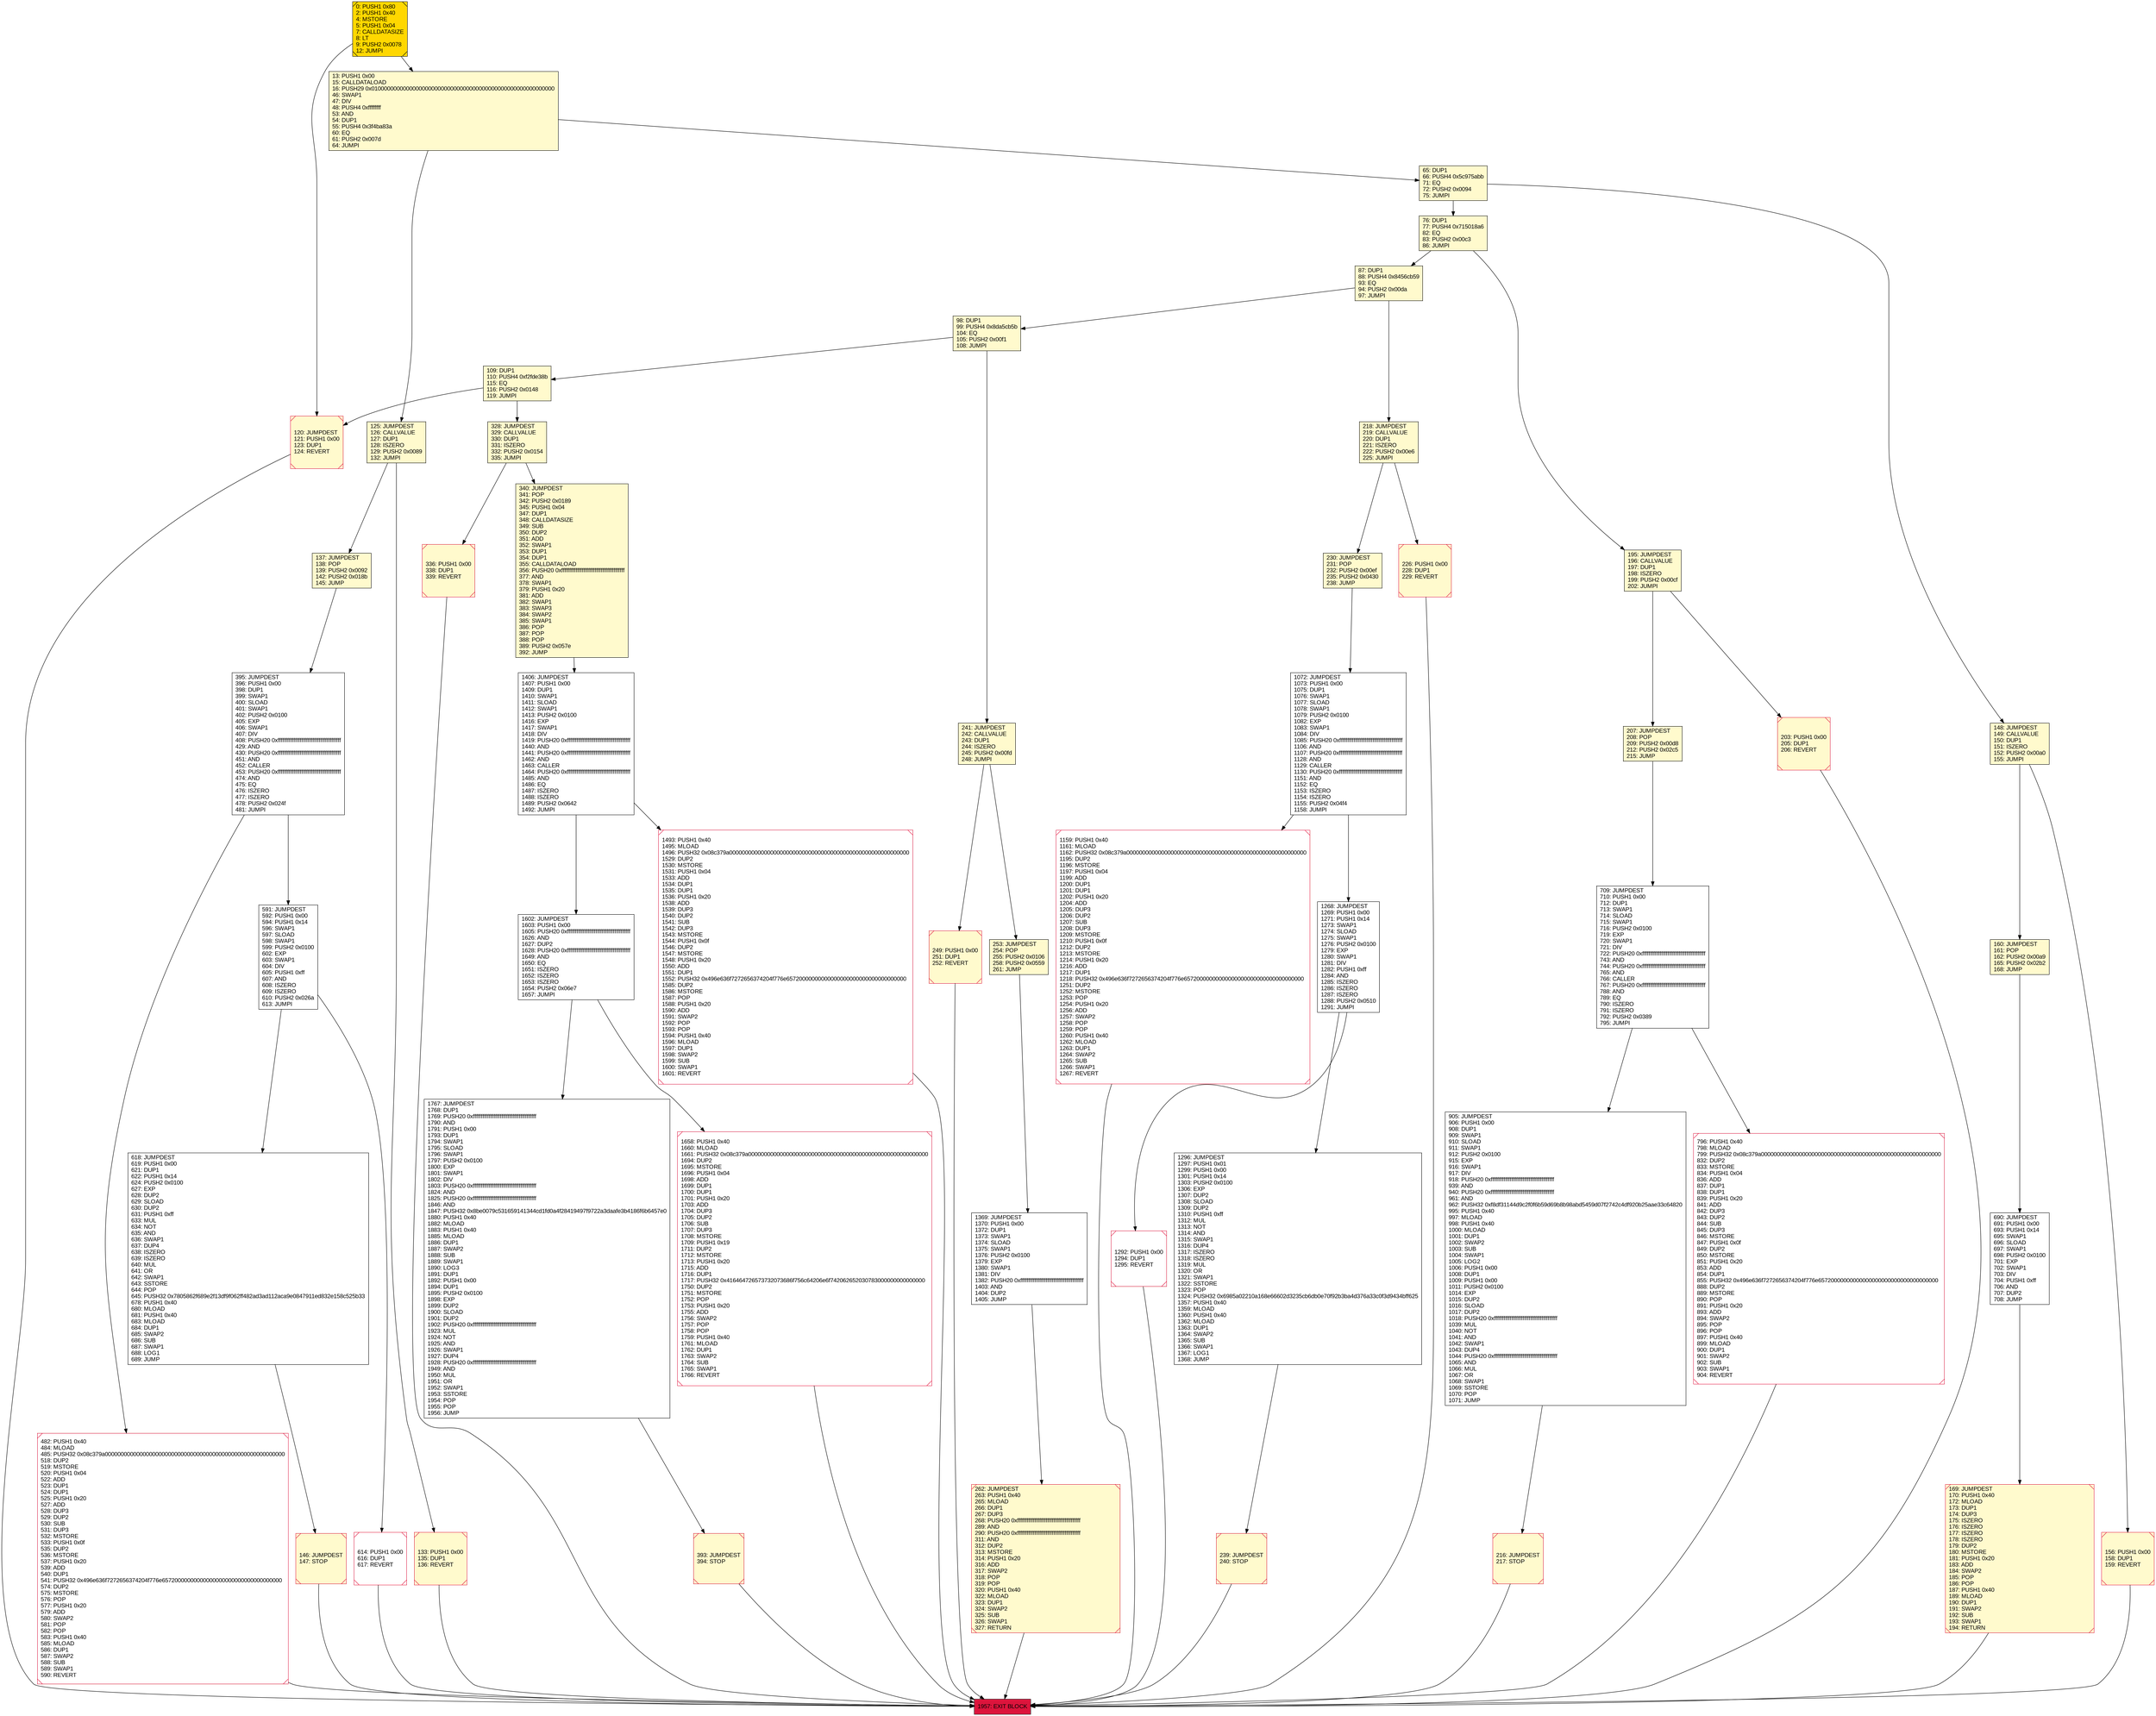 digraph G {
bgcolor=transparent rankdir=UD;
node [shape=box style=filled color=black fillcolor=white fontname=arial fontcolor=black];
148 [label="148: JUMPDEST\l149: CALLVALUE\l150: DUP1\l151: ISZERO\l152: PUSH2 0x00a0\l155: JUMPI\l" fillcolor=lemonchiffon ];
905 [label="905: JUMPDEST\l906: PUSH1 0x00\l908: DUP1\l909: SWAP1\l910: SLOAD\l911: SWAP1\l912: PUSH2 0x0100\l915: EXP\l916: SWAP1\l917: DIV\l918: PUSH20 0xffffffffffffffffffffffffffffffffffffffff\l939: AND\l940: PUSH20 0xffffffffffffffffffffffffffffffffffffffff\l961: AND\l962: PUSH32 0xf8df31144d9c2f0f6b59d69b8b98abd5459d07f2742c4df920b25aae33c64820\l995: PUSH1 0x40\l997: MLOAD\l998: PUSH1 0x40\l1000: MLOAD\l1001: DUP1\l1002: SWAP2\l1003: SUB\l1004: SWAP1\l1005: LOG2\l1006: PUSH1 0x00\l1008: DUP1\l1009: PUSH1 0x00\l1011: PUSH2 0x0100\l1014: EXP\l1015: DUP2\l1016: SLOAD\l1017: DUP2\l1018: PUSH20 0xffffffffffffffffffffffffffffffffffffffff\l1039: MUL\l1040: NOT\l1041: AND\l1042: SWAP1\l1043: DUP4\l1044: PUSH20 0xffffffffffffffffffffffffffffffffffffffff\l1065: AND\l1066: MUL\l1067: OR\l1068: SWAP1\l1069: SSTORE\l1070: POP\l1071: JUMP\l" ];
146 [label="146: JUMPDEST\l147: STOP\l" fillcolor=lemonchiffon shape=Msquare color=crimson ];
13 [label="13: PUSH1 0x00\l15: CALLDATALOAD\l16: PUSH29 0x0100000000000000000000000000000000000000000000000000000000\l46: SWAP1\l47: DIV\l48: PUSH4 0xffffffff\l53: AND\l54: DUP1\l55: PUSH4 0x3f4ba83a\l60: EQ\l61: PUSH2 0x007d\l64: JUMPI\l" fillcolor=lemonchiffon ];
109 [label="109: DUP1\l110: PUSH4 0xf2fde38b\l115: EQ\l116: PUSH2 0x0148\l119: JUMPI\l" fillcolor=lemonchiffon ];
482 [label="482: PUSH1 0x40\l484: MLOAD\l485: PUSH32 0x08c379a000000000000000000000000000000000000000000000000000000000\l518: DUP2\l519: MSTORE\l520: PUSH1 0x04\l522: ADD\l523: DUP1\l524: DUP1\l525: PUSH1 0x20\l527: ADD\l528: DUP3\l529: DUP2\l530: SUB\l531: DUP3\l532: MSTORE\l533: PUSH1 0x0f\l535: DUP2\l536: MSTORE\l537: PUSH1 0x20\l539: ADD\l540: DUP1\l541: PUSH32 0x496e636f7272656374204f776e65720000000000000000000000000000000000\l574: DUP2\l575: MSTORE\l576: POP\l577: PUSH1 0x20\l579: ADD\l580: SWAP2\l581: POP\l582: POP\l583: PUSH1 0x40\l585: MLOAD\l586: DUP1\l587: SWAP2\l588: SUB\l589: SWAP1\l590: REVERT\l" shape=Msquare color=crimson ];
1658 [label="1658: PUSH1 0x40\l1660: MLOAD\l1661: PUSH32 0x08c379a000000000000000000000000000000000000000000000000000000000\l1694: DUP2\l1695: MSTORE\l1696: PUSH1 0x04\l1698: ADD\l1699: DUP1\l1700: DUP1\l1701: PUSH1 0x20\l1703: ADD\l1704: DUP3\l1705: DUP2\l1706: SUB\l1707: DUP3\l1708: MSTORE\l1709: PUSH1 0x19\l1711: DUP2\l1712: MSTORE\l1713: PUSH1 0x20\l1715: ADD\l1716: DUP1\l1717: PUSH32 0x416464726573732073686f756c64206e6f742062652030783000000000000000\l1750: DUP2\l1751: MSTORE\l1752: POP\l1753: PUSH1 0x20\l1755: ADD\l1756: SWAP2\l1757: POP\l1758: POP\l1759: PUSH1 0x40\l1761: MLOAD\l1762: DUP1\l1763: SWAP2\l1764: SUB\l1765: SWAP1\l1766: REVERT\l" shape=Msquare color=crimson ];
98 [label="98: DUP1\l99: PUSH4 0x8da5cb5b\l104: EQ\l105: PUSH2 0x00f1\l108: JUMPI\l" fillcolor=lemonchiffon ];
1602 [label="1602: JUMPDEST\l1603: PUSH1 0x00\l1605: PUSH20 0xffffffffffffffffffffffffffffffffffffffff\l1626: AND\l1627: DUP2\l1628: PUSH20 0xffffffffffffffffffffffffffffffffffffffff\l1649: AND\l1650: EQ\l1651: ISZERO\l1652: ISZERO\l1653: ISZERO\l1654: PUSH2 0x06e7\l1657: JUMPI\l" ];
169 [label="169: JUMPDEST\l170: PUSH1 0x40\l172: MLOAD\l173: DUP1\l174: DUP3\l175: ISZERO\l176: ISZERO\l177: ISZERO\l178: ISZERO\l179: DUP2\l180: MSTORE\l181: PUSH1 0x20\l183: ADD\l184: SWAP2\l185: POP\l186: POP\l187: PUSH1 0x40\l189: MLOAD\l190: DUP1\l191: SWAP2\l192: SUB\l193: SWAP1\l194: RETURN\l" fillcolor=lemonchiffon shape=Msquare color=crimson ];
1767 [label="1767: JUMPDEST\l1768: DUP1\l1769: PUSH20 0xffffffffffffffffffffffffffffffffffffffff\l1790: AND\l1791: PUSH1 0x00\l1793: DUP1\l1794: SWAP1\l1795: SLOAD\l1796: SWAP1\l1797: PUSH2 0x0100\l1800: EXP\l1801: SWAP1\l1802: DIV\l1803: PUSH20 0xffffffffffffffffffffffffffffffffffffffff\l1824: AND\l1825: PUSH20 0xffffffffffffffffffffffffffffffffffffffff\l1846: AND\l1847: PUSH32 0x8be0079c531659141344cd1fd0a4f28419497f9722a3daafe3b4186f6b6457e0\l1880: PUSH1 0x40\l1882: MLOAD\l1883: PUSH1 0x40\l1885: MLOAD\l1886: DUP1\l1887: SWAP2\l1888: SUB\l1889: SWAP1\l1890: LOG3\l1891: DUP1\l1892: PUSH1 0x00\l1894: DUP1\l1895: PUSH2 0x0100\l1898: EXP\l1899: DUP2\l1900: SLOAD\l1901: DUP2\l1902: PUSH20 0xffffffffffffffffffffffffffffffffffffffff\l1923: MUL\l1924: NOT\l1925: AND\l1926: SWAP1\l1927: DUP4\l1928: PUSH20 0xffffffffffffffffffffffffffffffffffffffff\l1949: AND\l1950: MUL\l1951: OR\l1952: SWAP1\l1953: SSTORE\l1954: POP\l1955: POP\l1956: JUMP\l" ];
76 [label="76: DUP1\l77: PUSH4 0x715018a6\l82: EQ\l83: PUSH2 0x00c3\l86: JUMPI\l" fillcolor=lemonchiffon ];
65 [label="65: DUP1\l66: PUSH4 0x5c975abb\l71: EQ\l72: PUSH2 0x0094\l75: JUMPI\l" fillcolor=lemonchiffon ];
393 [label="393: JUMPDEST\l394: STOP\l" fillcolor=lemonchiffon shape=Msquare color=crimson ];
591 [label="591: JUMPDEST\l592: PUSH1 0x00\l594: PUSH1 0x14\l596: SWAP1\l597: SLOAD\l598: SWAP1\l599: PUSH2 0x0100\l602: EXP\l603: SWAP1\l604: DIV\l605: PUSH1 0xff\l607: AND\l608: ISZERO\l609: ISZERO\l610: PUSH2 0x026a\l613: JUMPI\l" ];
133 [label="133: PUSH1 0x00\l135: DUP1\l136: REVERT\l" fillcolor=lemonchiffon shape=Msquare color=crimson ];
1957 [label="1957: EXIT BLOCK\l" fillcolor=crimson ];
253 [label="253: JUMPDEST\l254: POP\l255: PUSH2 0x0106\l258: PUSH2 0x0559\l261: JUMP\l" fillcolor=lemonchiffon ];
1493 [label="1493: PUSH1 0x40\l1495: MLOAD\l1496: PUSH32 0x08c379a000000000000000000000000000000000000000000000000000000000\l1529: DUP2\l1530: MSTORE\l1531: PUSH1 0x04\l1533: ADD\l1534: DUP1\l1535: DUP1\l1536: PUSH1 0x20\l1538: ADD\l1539: DUP3\l1540: DUP2\l1541: SUB\l1542: DUP3\l1543: MSTORE\l1544: PUSH1 0x0f\l1546: DUP2\l1547: MSTORE\l1548: PUSH1 0x20\l1550: ADD\l1551: DUP1\l1552: PUSH32 0x496e636f7272656374204f776e65720000000000000000000000000000000000\l1585: DUP2\l1586: MSTORE\l1587: POP\l1588: PUSH1 0x20\l1590: ADD\l1591: SWAP2\l1592: POP\l1593: POP\l1594: PUSH1 0x40\l1596: MLOAD\l1597: DUP1\l1598: SWAP2\l1599: SUB\l1600: SWAP1\l1601: REVERT\l" shape=Msquare color=crimson ];
1292 [label="1292: PUSH1 0x00\l1294: DUP1\l1295: REVERT\l" shape=Msquare color=crimson ];
125 [label="125: JUMPDEST\l126: CALLVALUE\l127: DUP1\l128: ISZERO\l129: PUSH2 0x0089\l132: JUMPI\l" fillcolor=lemonchiffon ];
0 [label="0: PUSH1 0x80\l2: PUSH1 0x40\l4: MSTORE\l5: PUSH1 0x04\l7: CALLDATASIZE\l8: LT\l9: PUSH2 0x0078\l12: JUMPI\l" fillcolor=lemonchiffon shape=Msquare fillcolor=gold ];
1072 [label="1072: JUMPDEST\l1073: PUSH1 0x00\l1075: DUP1\l1076: SWAP1\l1077: SLOAD\l1078: SWAP1\l1079: PUSH2 0x0100\l1082: EXP\l1083: SWAP1\l1084: DIV\l1085: PUSH20 0xffffffffffffffffffffffffffffffffffffffff\l1106: AND\l1107: PUSH20 0xffffffffffffffffffffffffffffffffffffffff\l1128: AND\l1129: CALLER\l1130: PUSH20 0xffffffffffffffffffffffffffffffffffffffff\l1151: AND\l1152: EQ\l1153: ISZERO\l1154: ISZERO\l1155: PUSH2 0x04f4\l1158: JUMPI\l" ];
156 [label="156: PUSH1 0x00\l158: DUP1\l159: REVERT\l" fillcolor=lemonchiffon shape=Msquare color=crimson ];
1296 [label="1296: JUMPDEST\l1297: PUSH1 0x01\l1299: PUSH1 0x00\l1301: PUSH1 0x14\l1303: PUSH2 0x0100\l1306: EXP\l1307: DUP2\l1308: SLOAD\l1309: DUP2\l1310: PUSH1 0xff\l1312: MUL\l1313: NOT\l1314: AND\l1315: SWAP1\l1316: DUP4\l1317: ISZERO\l1318: ISZERO\l1319: MUL\l1320: OR\l1321: SWAP1\l1322: SSTORE\l1323: POP\l1324: PUSH32 0x6985a02210a168e66602d3235cb6db0e70f92b3ba4d376a33c0f3d9434bff625\l1357: PUSH1 0x40\l1359: MLOAD\l1360: PUSH1 0x40\l1362: MLOAD\l1363: DUP1\l1364: SWAP2\l1365: SUB\l1366: SWAP1\l1367: LOG1\l1368: JUMP\l" ];
160 [label="160: JUMPDEST\l161: POP\l162: PUSH2 0x00a9\l165: PUSH2 0x02b2\l168: JUMP\l" fillcolor=lemonchiffon ];
218 [label="218: JUMPDEST\l219: CALLVALUE\l220: DUP1\l221: ISZERO\l222: PUSH2 0x00e6\l225: JUMPI\l" fillcolor=lemonchiffon ];
226 [label="226: PUSH1 0x00\l228: DUP1\l229: REVERT\l" fillcolor=lemonchiffon shape=Msquare color=crimson ];
614 [label="614: PUSH1 0x00\l616: DUP1\l617: REVERT\l" shape=Msquare color=crimson ];
195 [label="195: JUMPDEST\l196: CALLVALUE\l197: DUP1\l198: ISZERO\l199: PUSH2 0x00cf\l202: JUMPI\l" fillcolor=lemonchiffon ];
216 [label="216: JUMPDEST\l217: STOP\l" fillcolor=lemonchiffon shape=Msquare color=crimson ];
87 [label="87: DUP1\l88: PUSH4 0x8456cb59\l93: EQ\l94: PUSH2 0x00da\l97: JUMPI\l" fillcolor=lemonchiffon ];
618 [label="618: JUMPDEST\l619: PUSH1 0x00\l621: DUP1\l622: PUSH1 0x14\l624: PUSH2 0x0100\l627: EXP\l628: DUP2\l629: SLOAD\l630: DUP2\l631: PUSH1 0xff\l633: MUL\l634: NOT\l635: AND\l636: SWAP1\l637: DUP4\l638: ISZERO\l639: ISZERO\l640: MUL\l641: OR\l642: SWAP1\l643: SSTORE\l644: POP\l645: PUSH32 0x7805862f689e2f13df9f062ff482ad3ad112aca9e0847911ed832e158c525b33\l678: PUSH1 0x40\l680: MLOAD\l681: PUSH1 0x40\l683: MLOAD\l684: DUP1\l685: SWAP2\l686: SUB\l687: SWAP1\l688: LOG1\l689: JUMP\l" ];
395 [label="395: JUMPDEST\l396: PUSH1 0x00\l398: DUP1\l399: SWAP1\l400: SLOAD\l401: SWAP1\l402: PUSH2 0x0100\l405: EXP\l406: SWAP1\l407: DIV\l408: PUSH20 0xffffffffffffffffffffffffffffffffffffffff\l429: AND\l430: PUSH20 0xffffffffffffffffffffffffffffffffffffffff\l451: AND\l452: CALLER\l453: PUSH20 0xffffffffffffffffffffffffffffffffffffffff\l474: AND\l475: EQ\l476: ISZERO\l477: ISZERO\l478: PUSH2 0x024f\l481: JUMPI\l" ];
262 [label="262: JUMPDEST\l263: PUSH1 0x40\l265: MLOAD\l266: DUP1\l267: DUP3\l268: PUSH20 0xffffffffffffffffffffffffffffffffffffffff\l289: AND\l290: PUSH20 0xffffffffffffffffffffffffffffffffffffffff\l311: AND\l312: DUP2\l313: MSTORE\l314: PUSH1 0x20\l316: ADD\l317: SWAP2\l318: POP\l319: POP\l320: PUSH1 0x40\l322: MLOAD\l323: DUP1\l324: SWAP2\l325: SUB\l326: SWAP1\l327: RETURN\l" fillcolor=lemonchiffon shape=Msquare color=crimson ];
690 [label="690: JUMPDEST\l691: PUSH1 0x00\l693: PUSH1 0x14\l695: SWAP1\l696: SLOAD\l697: SWAP1\l698: PUSH2 0x0100\l701: EXP\l702: SWAP1\l703: DIV\l704: PUSH1 0xff\l706: AND\l707: DUP2\l708: JUMP\l" ];
241 [label="241: JUMPDEST\l242: CALLVALUE\l243: DUP1\l244: ISZERO\l245: PUSH2 0x00fd\l248: JUMPI\l" fillcolor=lemonchiffon ];
137 [label="137: JUMPDEST\l138: POP\l139: PUSH2 0x0092\l142: PUSH2 0x018b\l145: JUMP\l" fillcolor=lemonchiffon ];
249 [label="249: PUSH1 0x00\l251: DUP1\l252: REVERT\l" fillcolor=lemonchiffon shape=Msquare color=crimson ];
340 [label="340: JUMPDEST\l341: POP\l342: PUSH2 0x0189\l345: PUSH1 0x04\l347: DUP1\l348: CALLDATASIZE\l349: SUB\l350: DUP2\l351: ADD\l352: SWAP1\l353: DUP1\l354: DUP1\l355: CALLDATALOAD\l356: PUSH20 0xffffffffffffffffffffffffffffffffffffffff\l377: AND\l378: SWAP1\l379: PUSH1 0x20\l381: ADD\l382: SWAP1\l383: SWAP3\l384: SWAP2\l385: SWAP1\l386: POP\l387: POP\l388: POP\l389: PUSH2 0x057e\l392: JUMP\l" fillcolor=lemonchiffon ];
1406 [label="1406: JUMPDEST\l1407: PUSH1 0x00\l1409: DUP1\l1410: SWAP1\l1411: SLOAD\l1412: SWAP1\l1413: PUSH2 0x0100\l1416: EXP\l1417: SWAP1\l1418: DIV\l1419: PUSH20 0xffffffffffffffffffffffffffffffffffffffff\l1440: AND\l1441: PUSH20 0xffffffffffffffffffffffffffffffffffffffff\l1462: AND\l1463: CALLER\l1464: PUSH20 0xffffffffffffffffffffffffffffffffffffffff\l1485: AND\l1486: EQ\l1487: ISZERO\l1488: ISZERO\l1489: PUSH2 0x0642\l1492: JUMPI\l" ];
207 [label="207: JUMPDEST\l208: POP\l209: PUSH2 0x00d8\l212: PUSH2 0x02c5\l215: JUMP\l" fillcolor=lemonchiffon ];
1268 [label="1268: JUMPDEST\l1269: PUSH1 0x00\l1271: PUSH1 0x14\l1273: SWAP1\l1274: SLOAD\l1275: SWAP1\l1276: PUSH2 0x0100\l1279: EXP\l1280: SWAP1\l1281: DIV\l1282: PUSH1 0xff\l1284: AND\l1285: ISZERO\l1286: ISZERO\l1287: ISZERO\l1288: PUSH2 0x0510\l1291: JUMPI\l" ];
203 [label="203: PUSH1 0x00\l205: DUP1\l206: REVERT\l" fillcolor=lemonchiffon shape=Msquare color=crimson ];
230 [label="230: JUMPDEST\l231: POP\l232: PUSH2 0x00ef\l235: PUSH2 0x0430\l238: JUMP\l" fillcolor=lemonchiffon ];
796 [label="796: PUSH1 0x40\l798: MLOAD\l799: PUSH32 0x08c379a000000000000000000000000000000000000000000000000000000000\l832: DUP2\l833: MSTORE\l834: PUSH1 0x04\l836: ADD\l837: DUP1\l838: DUP1\l839: PUSH1 0x20\l841: ADD\l842: DUP3\l843: DUP2\l844: SUB\l845: DUP3\l846: MSTORE\l847: PUSH1 0x0f\l849: DUP2\l850: MSTORE\l851: PUSH1 0x20\l853: ADD\l854: DUP1\l855: PUSH32 0x496e636f7272656374204f776e65720000000000000000000000000000000000\l888: DUP2\l889: MSTORE\l890: POP\l891: PUSH1 0x20\l893: ADD\l894: SWAP2\l895: POP\l896: POP\l897: PUSH1 0x40\l899: MLOAD\l900: DUP1\l901: SWAP2\l902: SUB\l903: SWAP1\l904: REVERT\l" shape=Msquare color=crimson ];
1369 [label="1369: JUMPDEST\l1370: PUSH1 0x00\l1372: DUP1\l1373: SWAP1\l1374: SLOAD\l1375: SWAP1\l1376: PUSH2 0x0100\l1379: EXP\l1380: SWAP1\l1381: DIV\l1382: PUSH20 0xffffffffffffffffffffffffffffffffffffffff\l1403: AND\l1404: DUP2\l1405: JUMP\l" ];
336 [label="336: PUSH1 0x00\l338: DUP1\l339: REVERT\l" fillcolor=lemonchiffon shape=Msquare color=crimson ];
328 [label="328: JUMPDEST\l329: CALLVALUE\l330: DUP1\l331: ISZERO\l332: PUSH2 0x0154\l335: JUMPI\l" fillcolor=lemonchiffon ];
1159 [label="1159: PUSH1 0x40\l1161: MLOAD\l1162: PUSH32 0x08c379a000000000000000000000000000000000000000000000000000000000\l1195: DUP2\l1196: MSTORE\l1197: PUSH1 0x04\l1199: ADD\l1200: DUP1\l1201: DUP1\l1202: PUSH1 0x20\l1204: ADD\l1205: DUP3\l1206: DUP2\l1207: SUB\l1208: DUP3\l1209: MSTORE\l1210: PUSH1 0x0f\l1212: DUP2\l1213: MSTORE\l1214: PUSH1 0x20\l1216: ADD\l1217: DUP1\l1218: PUSH32 0x496e636f7272656374204f776e65720000000000000000000000000000000000\l1251: DUP2\l1252: MSTORE\l1253: POP\l1254: PUSH1 0x20\l1256: ADD\l1257: SWAP2\l1258: POP\l1259: POP\l1260: PUSH1 0x40\l1262: MLOAD\l1263: DUP1\l1264: SWAP2\l1265: SUB\l1266: SWAP1\l1267: REVERT\l" shape=Msquare color=crimson ];
239 [label="239: JUMPDEST\l240: STOP\l" fillcolor=lemonchiffon shape=Msquare color=crimson ];
120 [label="120: JUMPDEST\l121: PUSH1 0x00\l123: DUP1\l124: REVERT\l" fillcolor=lemonchiffon shape=Msquare color=crimson ];
709 [label="709: JUMPDEST\l710: PUSH1 0x00\l712: DUP1\l713: SWAP1\l714: SLOAD\l715: SWAP1\l716: PUSH2 0x0100\l719: EXP\l720: SWAP1\l721: DIV\l722: PUSH20 0xffffffffffffffffffffffffffffffffffffffff\l743: AND\l744: PUSH20 0xffffffffffffffffffffffffffffffffffffffff\l765: AND\l766: CALLER\l767: PUSH20 0xffffffffffffffffffffffffffffffffffffffff\l788: AND\l789: EQ\l790: ISZERO\l791: ISZERO\l792: PUSH2 0x0389\l795: JUMPI\l" ];
218 -> 226;
340 -> 1406;
65 -> 76;
133 -> 1957;
1493 -> 1957;
98 -> 109;
1602 -> 1658;
328 -> 336;
137 -> 395;
1602 -> 1767;
1292 -> 1957;
1767 -> 393;
87 -> 218;
241 -> 249;
709 -> 796;
13 -> 65;
156 -> 1957;
65 -> 148;
207 -> 709;
125 -> 133;
195 -> 203;
146 -> 1957;
328 -> 340;
218 -> 230;
195 -> 207;
169 -> 1957;
0 -> 13;
482 -> 1957;
1658 -> 1957;
13 -> 125;
393 -> 1957;
1369 -> 262;
148 -> 160;
148 -> 156;
395 -> 482;
690 -> 169;
98 -> 241;
1296 -> 239;
0 -> 120;
253 -> 1369;
618 -> 146;
1268 -> 1292;
796 -> 1957;
395 -> 591;
905 -> 216;
1406 -> 1602;
203 -> 1957;
1072 -> 1159;
1159 -> 1957;
76 -> 195;
591 -> 618;
76 -> 87;
336 -> 1957;
230 -> 1072;
120 -> 1957;
591 -> 614;
1268 -> 1296;
87 -> 98;
1072 -> 1268;
239 -> 1957;
614 -> 1957;
109 -> 328;
226 -> 1957;
160 -> 690;
216 -> 1957;
109 -> 120;
125 -> 137;
241 -> 253;
262 -> 1957;
1406 -> 1493;
709 -> 905;
249 -> 1957;
}